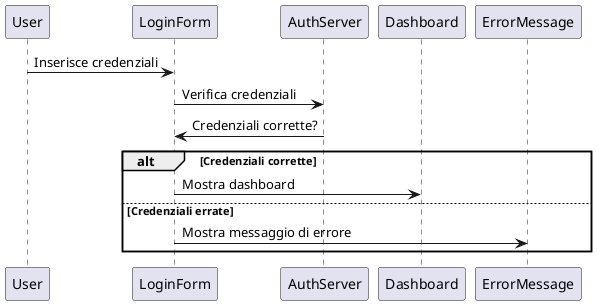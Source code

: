 @startuml

User -> LoginForm: Inserisce credenziali
LoginForm -> AuthServer: Verifica credenziali
AuthServer -> LoginForm: Credenziali corrette?

alt Credenziali corrette
    LoginForm -> Dashboard: Mostra dashboard
else Credenziali errate
    LoginForm -> ErrorMessage: Mostra messaggio di errore
end

@enduml
